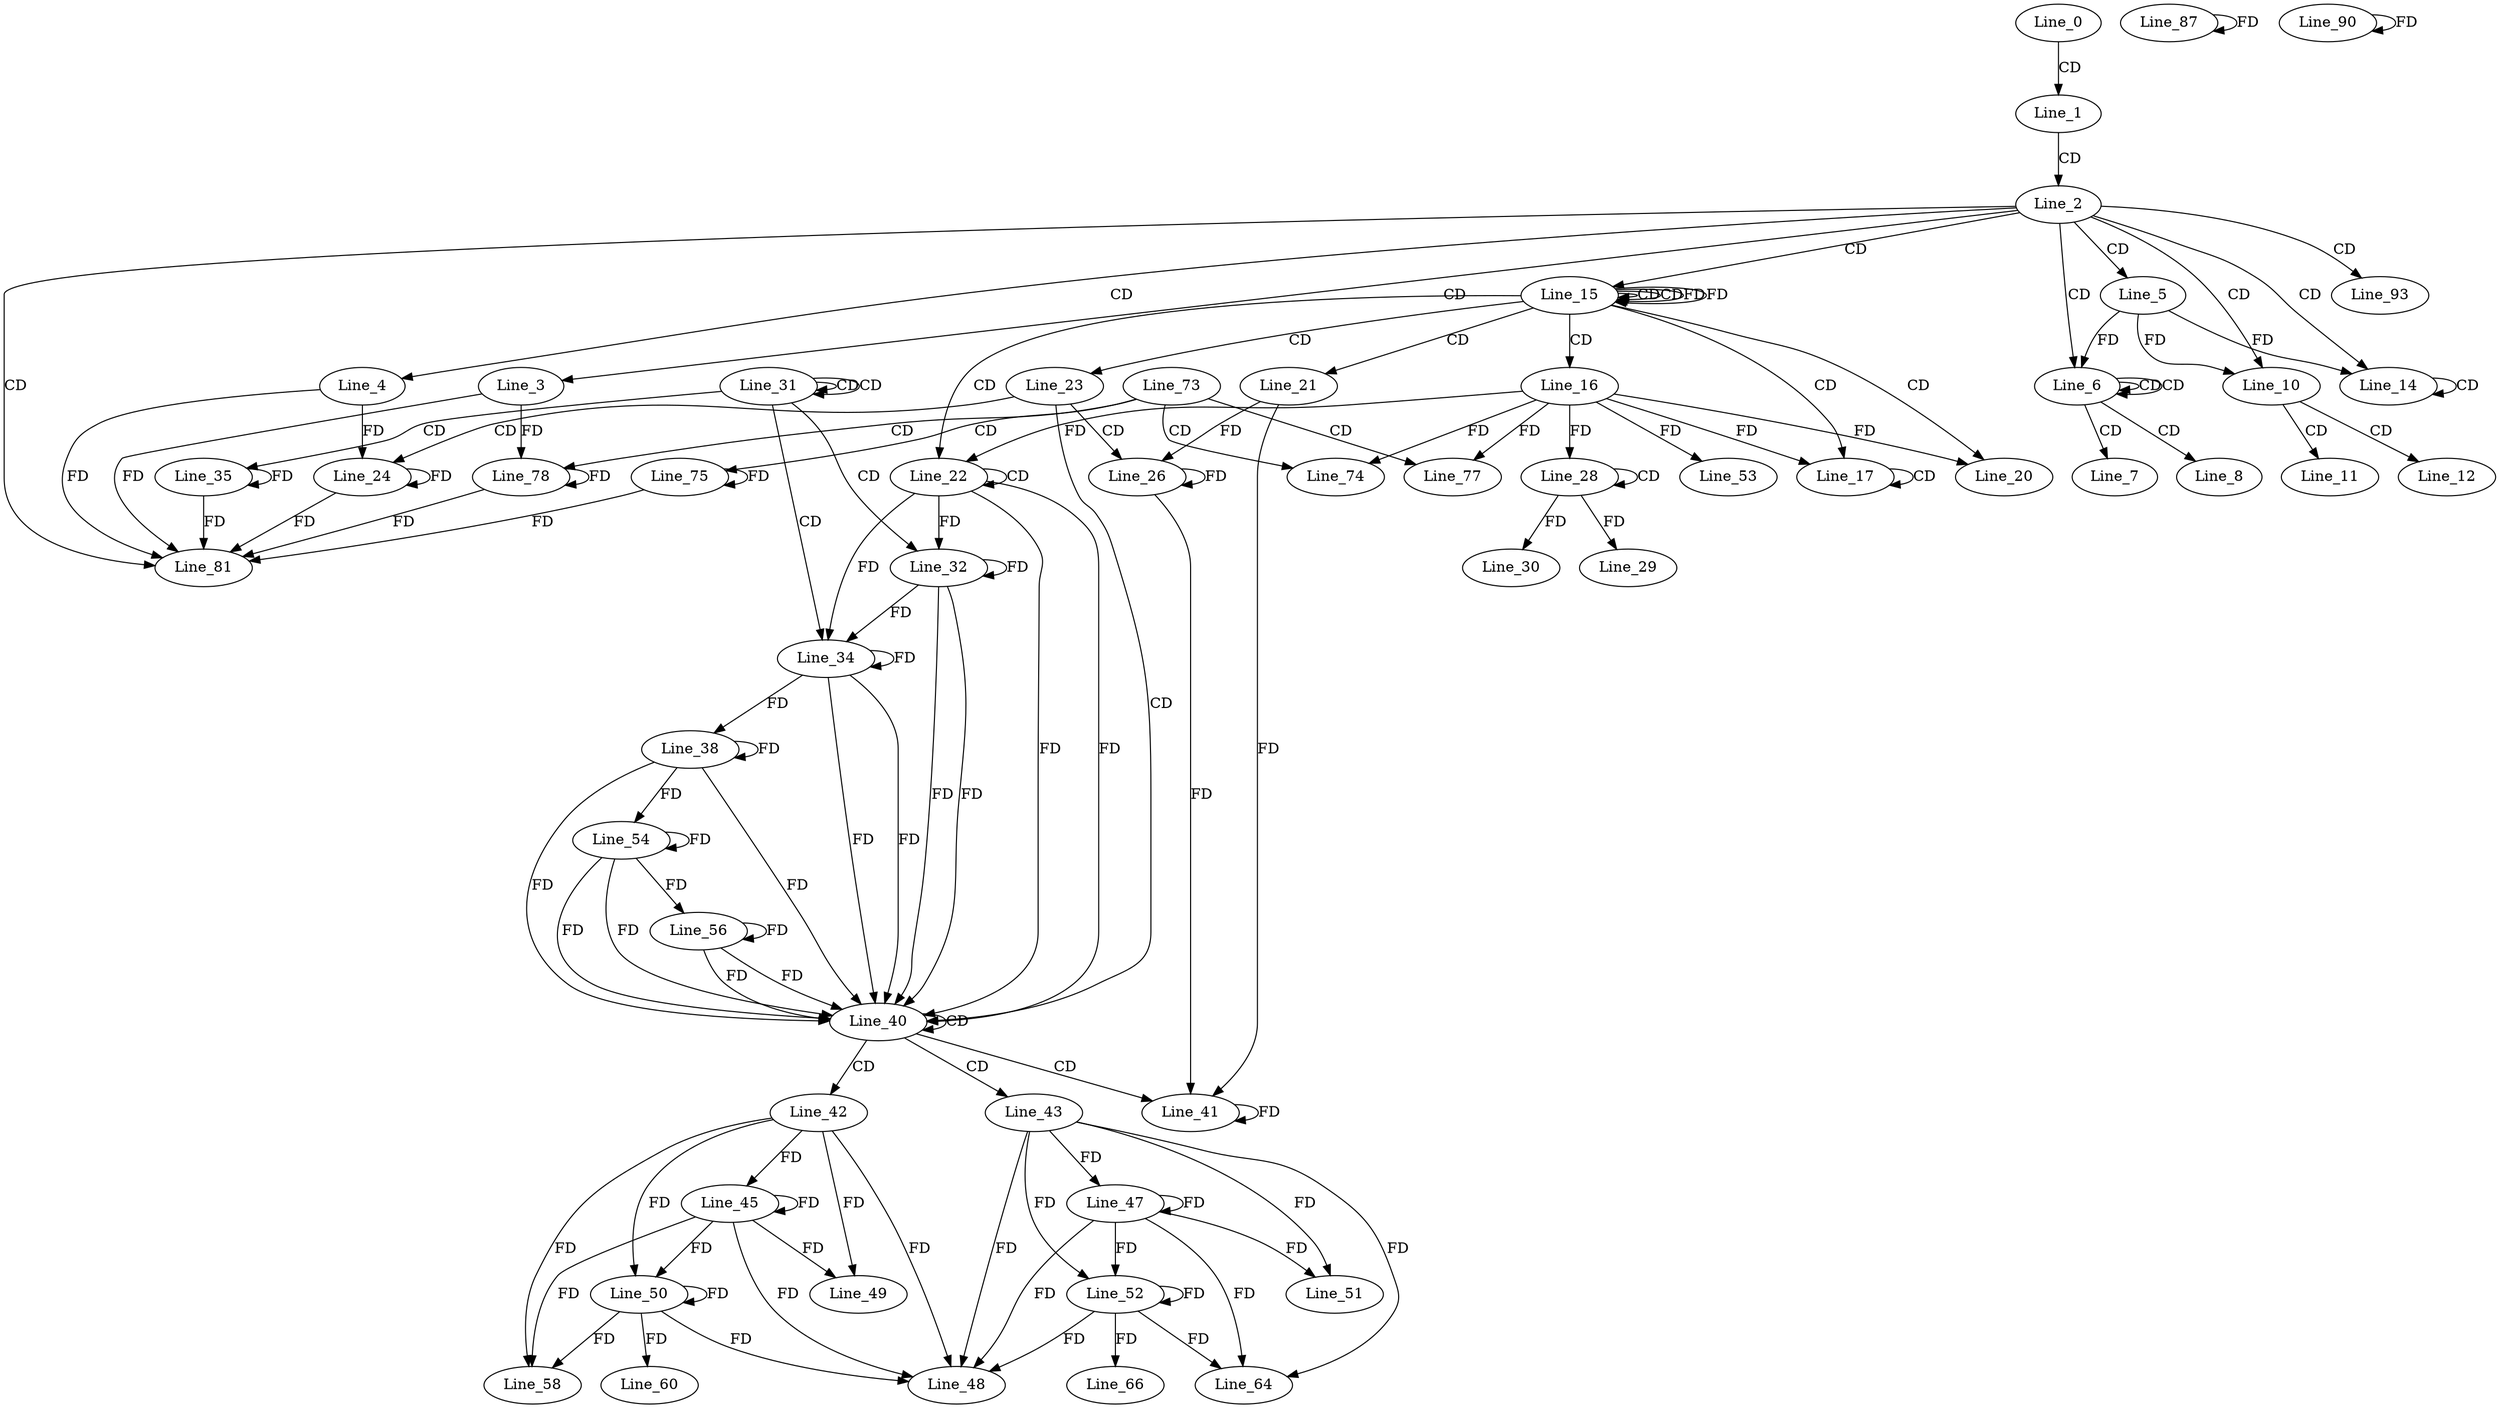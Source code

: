 digraph G {
  Line_0;
  Line_1;
  Line_2;
  Line_3;
  Line_4;
  Line_5;
  Line_6;
  Line_6;
  Line_6;
  Line_7;
  Line_8;
  Line_10;
  Line_10;
  Line_11;
  Line_12;
  Line_14;
  Line_14;
  Line_15;
  Line_15;
  Line_15;
  Line_16;
  Line_17;
  Line_17;
  Line_17;
  Line_20;
  Line_20;
  Line_21;
  Line_22;
  Line_22;
  Line_23;
  Line_24;
  Line_26;
  Line_28;
  Line_28;
  Line_28;
  Line_29;
  Line_30;
  Line_31;
  Line_31;
  Line_31;
  Line_32;
  Line_34;
  Line_35;
  Line_38;
  Line_40;
  Line_40;
  Line_41;
  Line_42;
  Line_43;
  Line_45;
  Line_45;
  Line_47;
  Line_47;
  Line_48;
  Line_48;
  Line_49;
  Line_50;
  Line_51;
  Line_52;
  Line_53;
  Line_54;
  Line_56;
  Line_58;
  Line_60;
  Line_64;
  Line_66;
  Line_73;
  Line_74;
  Line_74;
  Line_75;
  Line_77;
  Line_77;
  Line_78;
  Line_81;
  Line_81;
  Line_87;
  Line_90;
  Line_93;
  Line_0 -> Line_1 [ label="CD" ];
  Line_1 -> Line_2 [ label="CD" ];
  Line_2 -> Line_3 [ label="CD" ];
  Line_2 -> Line_4 [ label="CD" ];
  Line_2 -> Line_5 [ label="CD" ];
  Line_2 -> Line_6 [ label="CD" ];
  Line_6 -> Line_6 [ label="CD" ];
  Line_6 -> Line_6 [ label="CD" ];
  Line_5 -> Line_6 [ label="FD" ];
  Line_6 -> Line_7 [ label="CD" ];
  Line_6 -> Line_8 [ label="CD" ];
  Line_2 -> Line_10 [ label="CD" ];
  Line_5 -> Line_10 [ label="FD" ];
  Line_10 -> Line_11 [ label="CD" ];
  Line_10 -> Line_12 [ label="CD" ];
  Line_2 -> Line_14 [ label="CD" ];
  Line_14 -> Line_14 [ label="CD" ];
  Line_5 -> Line_14 [ label="FD" ];
  Line_2 -> Line_15 [ label="CD" ];
  Line_15 -> Line_15 [ label="CD" ];
  Line_15 -> Line_15 [ label="CD" ];
  Line_15 -> Line_15 [ label="FD" ];
  Line_15 -> Line_16 [ label="CD" ];
  Line_15 -> Line_17 [ label="CD" ];
  Line_17 -> Line_17 [ label="CD" ];
  Line_16 -> Line_17 [ label="FD" ];
  Line_15 -> Line_20 [ label="CD" ];
  Line_16 -> Line_20 [ label="FD" ];
  Line_15 -> Line_21 [ label="CD" ];
  Line_15 -> Line_22 [ label="CD" ];
  Line_22 -> Line_22 [ label="CD" ];
  Line_16 -> Line_22 [ label="FD" ];
  Line_15 -> Line_23 [ label="CD" ];
  Line_23 -> Line_24 [ label="CD" ];
  Line_24 -> Line_24 [ label="FD" ];
  Line_4 -> Line_24 [ label="FD" ];
  Line_23 -> Line_26 [ label="CD" ];
  Line_21 -> Line_26 [ label="FD" ];
  Line_26 -> Line_26 [ label="FD" ];
  Line_28 -> Line_28 [ label="CD" ];
  Line_16 -> Line_28 [ label="FD" ];
  Line_28 -> Line_29 [ label="FD" ];
  Line_28 -> Line_30 [ label="FD" ];
  Line_31 -> Line_31 [ label="CD" ];
  Line_31 -> Line_31 [ label="CD" ];
  Line_31 -> Line_32 [ label="CD" ];
  Line_22 -> Line_32 [ label="FD" ];
  Line_32 -> Line_32 [ label="FD" ];
  Line_31 -> Line_34 [ label="CD" ];
  Line_22 -> Line_34 [ label="FD" ];
  Line_32 -> Line_34 [ label="FD" ];
  Line_34 -> Line_34 [ label="FD" ];
  Line_31 -> Line_35 [ label="CD" ];
  Line_35 -> Line_35 [ label="FD" ];
  Line_34 -> Line_38 [ label="FD" ];
  Line_38 -> Line_38 [ label="FD" ];
  Line_23 -> Line_40 [ label="CD" ];
  Line_22 -> Line_40 [ label="FD" ];
  Line_32 -> Line_40 [ label="FD" ];
  Line_34 -> Line_40 [ label="FD" ];
  Line_38 -> Line_40 [ label="FD" ];
  Line_40 -> Line_40 [ label="CD" ];
  Line_22 -> Line_40 [ label="FD" ];
  Line_32 -> Line_40 [ label="FD" ];
  Line_34 -> Line_40 [ label="FD" ];
  Line_38 -> Line_40 [ label="FD" ];
  Line_40 -> Line_41 [ label="CD" ];
  Line_21 -> Line_41 [ label="FD" ];
  Line_26 -> Line_41 [ label="FD" ];
  Line_41 -> Line_41 [ label="FD" ];
  Line_40 -> Line_42 [ label="CD" ];
  Line_40 -> Line_43 [ label="CD" ];
  Line_42 -> Line_45 [ label="FD" ];
  Line_45 -> Line_45 [ label="FD" ];
  Line_43 -> Line_47 [ label="FD" ];
  Line_47 -> Line_47 [ label="FD" ];
  Line_42 -> Line_48 [ label="FD" ];
  Line_45 -> Line_48 [ label="FD" ];
  Line_43 -> Line_48 [ label="FD" ];
  Line_47 -> Line_48 [ label="FD" ];
  Line_42 -> Line_49 [ label="FD" ];
  Line_45 -> Line_49 [ label="FD" ];
  Line_42 -> Line_50 [ label="FD" ];
  Line_45 -> Line_50 [ label="FD" ];
  Line_50 -> Line_50 [ label="FD" ];
  Line_43 -> Line_51 [ label="FD" ];
  Line_47 -> Line_51 [ label="FD" ];
  Line_43 -> Line_52 [ label="FD" ];
  Line_47 -> Line_52 [ label="FD" ];
  Line_52 -> Line_52 [ label="FD" ];
  Line_16 -> Line_53 [ label="FD" ];
  Line_38 -> Line_54 [ label="FD" ];
  Line_54 -> Line_54 [ label="FD" ];
  Line_54 -> Line_56 [ label="FD" ];
  Line_56 -> Line_56 [ label="FD" ];
  Line_42 -> Line_58 [ label="FD" ];
  Line_45 -> Line_58 [ label="FD" ];
  Line_50 -> Line_58 [ label="FD" ];
  Line_50 -> Line_60 [ label="FD" ];
  Line_43 -> Line_64 [ label="FD" ];
  Line_47 -> Line_64 [ label="FD" ];
  Line_52 -> Line_64 [ label="FD" ];
  Line_52 -> Line_66 [ label="FD" ];
  Line_73 -> Line_74 [ label="CD" ];
  Line_16 -> Line_74 [ label="FD" ];
  Line_73 -> Line_75 [ label="CD" ];
  Line_75 -> Line_75 [ label="FD" ];
  Line_73 -> Line_77 [ label="CD" ];
  Line_16 -> Line_77 [ label="FD" ];
  Line_73 -> Line_78 [ label="CD" ];
  Line_78 -> Line_78 [ label="FD" ];
  Line_3 -> Line_78 [ label="FD" ];
  Line_2 -> Line_81 [ label="CD" ];
  Line_24 -> Line_81 [ label="FD" ];
  Line_35 -> Line_81 [ label="FD" ];
  Line_75 -> Line_81 [ label="FD" ];
  Line_4 -> Line_81 [ label="FD" ];
  Line_78 -> Line_81 [ label="FD" ];
  Line_3 -> Line_81 [ label="FD" ];
  Line_87 -> Line_87 [ label="FD" ];
  Line_90 -> Line_90 [ label="FD" ];
  Line_2 -> Line_93 [ label="CD" ];
  Line_15 -> Line_15 [ label="FD" ];
  Line_54 -> Line_40 [ label="FD" ];
  Line_56 -> Line_40 [ label="FD" ];
  Line_54 -> Line_40 [ label="FD" ];
  Line_56 -> Line_40 [ label="FD" ];
  Line_50 -> Line_48 [ label="FD" ];
  Line_52 -> Line_48 [ label="FD" ];
}
